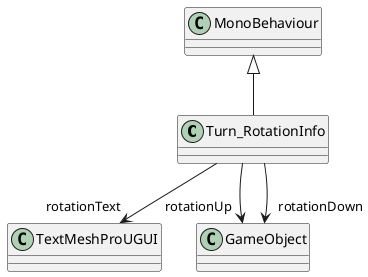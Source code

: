 @startuml
class Turn_RotationInfo {
}
MonoBehaviour <|-- Turn_RotationInfo
Turn_RotationInfo --> "rotationText" TextMeshProUGUI
Turn_RotationInfo --> "rotationUp" GameObject
Turn_RotationInfo --> "rotationDown" GameObject
@enduml
